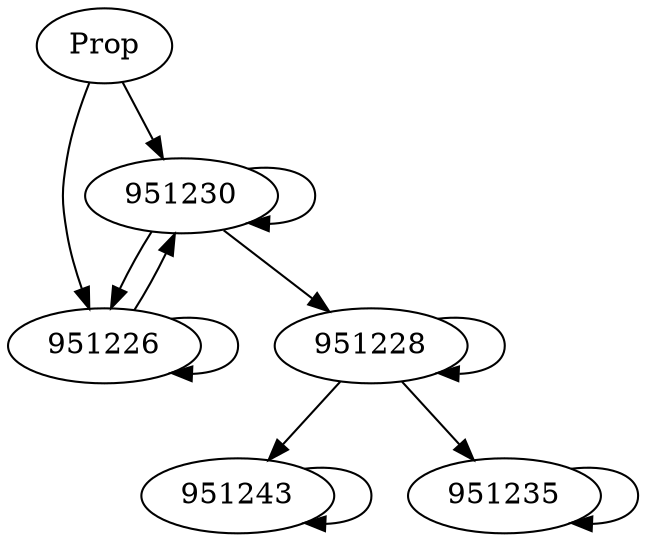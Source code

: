 // Induction Graph of ./tests/6s221rb14
digraph{
  Prop -> 951230
  Prop -> 951226
  951230 -> 951230
  951230 -> 951228
  951230 -> 951226
  951226 -> 951230
  951226 -> 951226
  951228 -> 951228
  951228 -> 951243
  951228 -> 951235
  951243 -> 951243
  951235 -> 951235
}